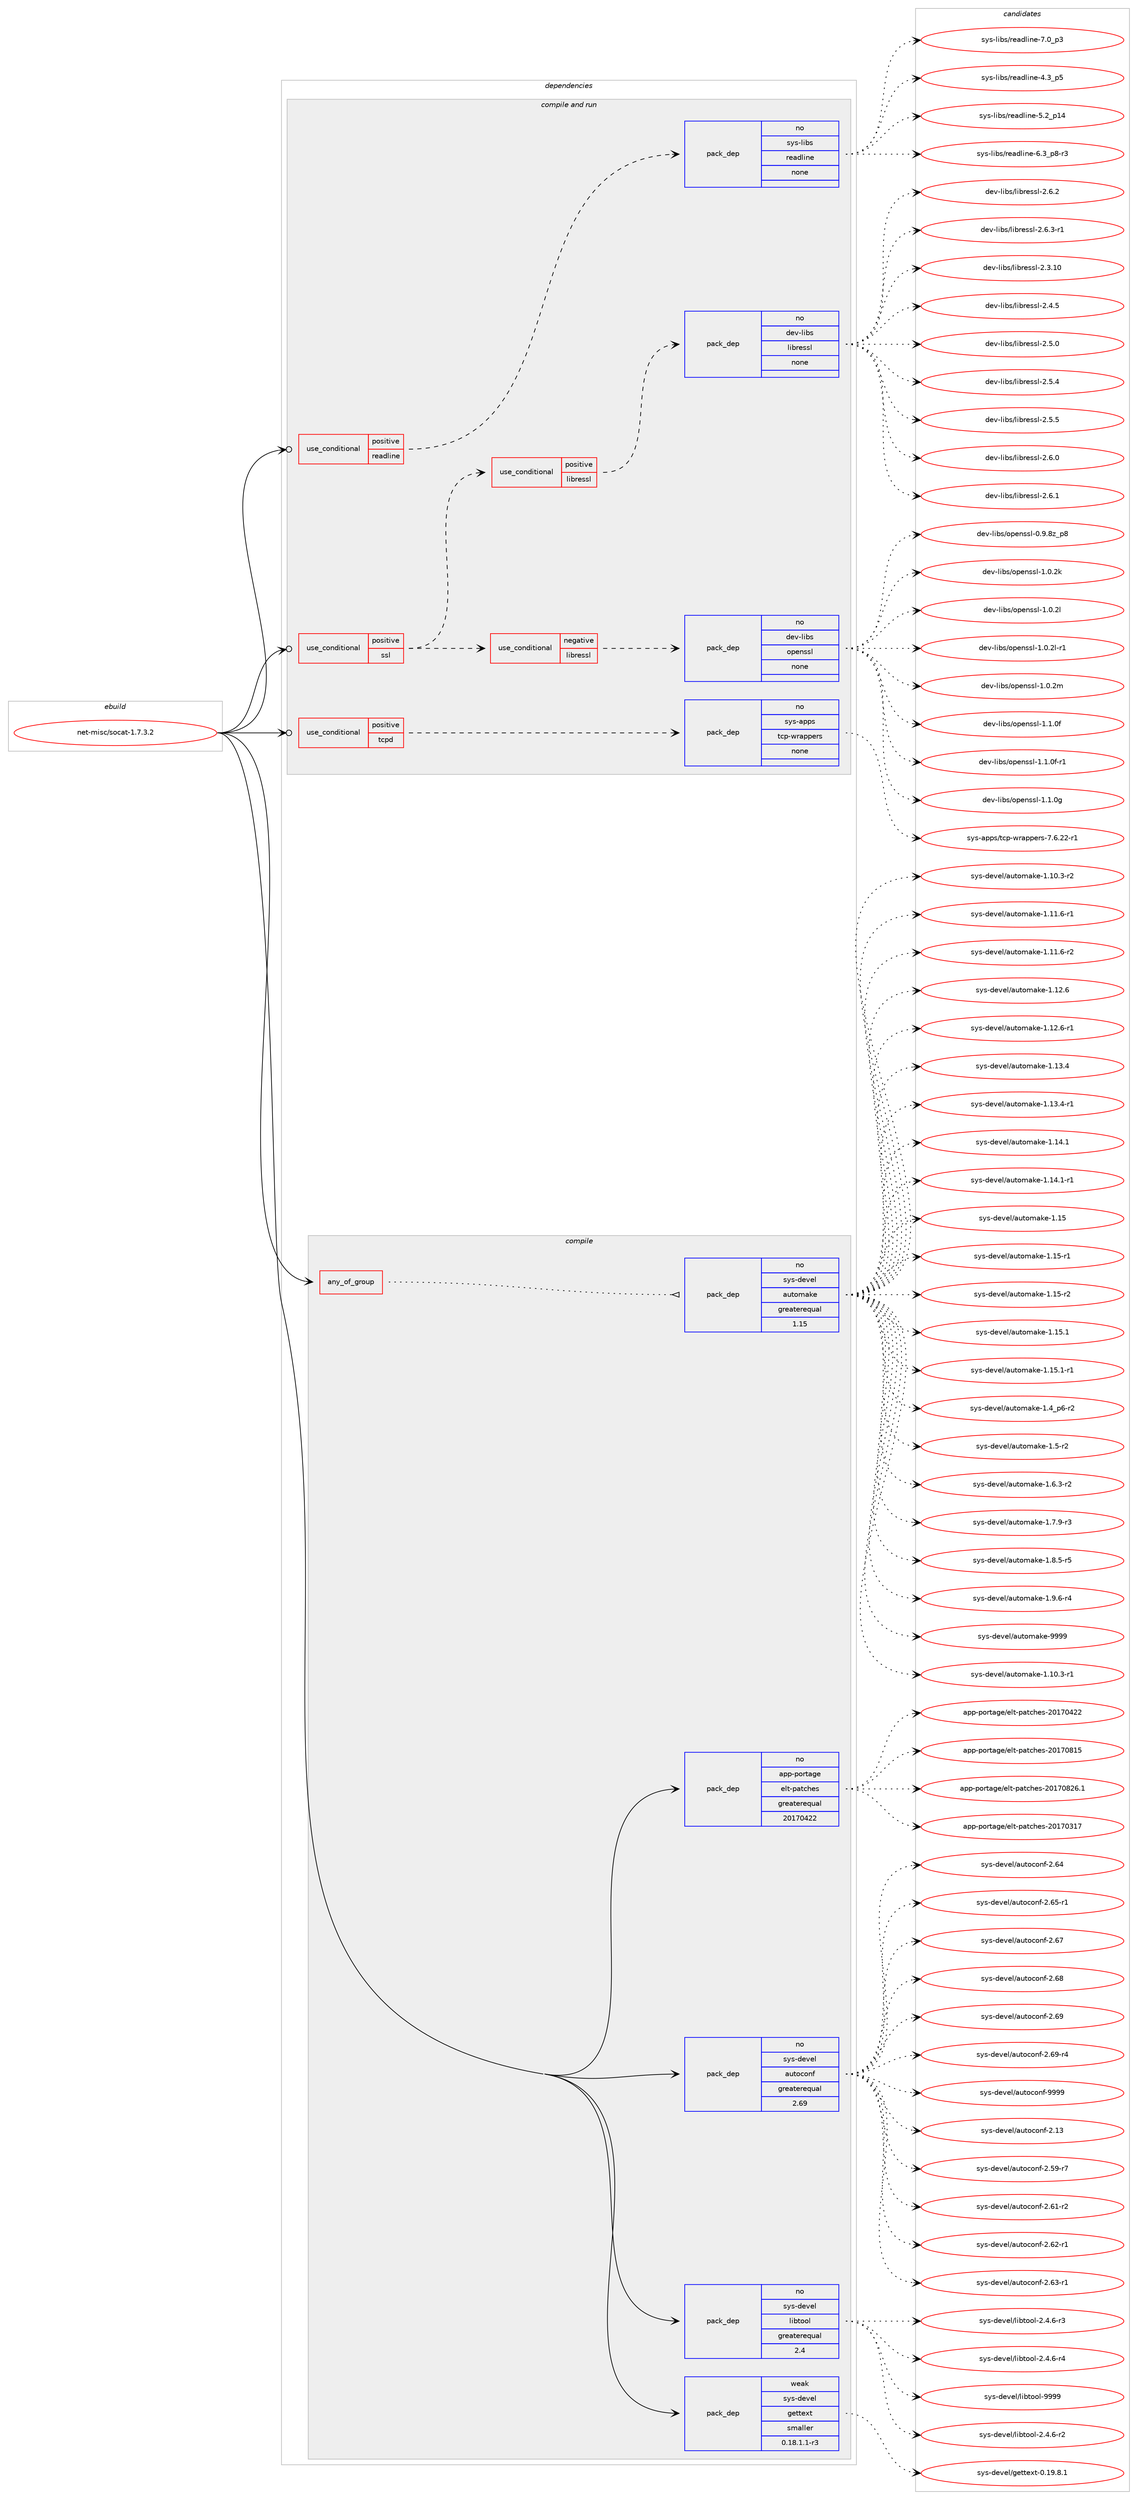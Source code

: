 digraph prolog {

# *************
# Graph options
# *************

newrank=true;
concentrate=true;
compound=true;
graph [rankdir=LR,fontname=Helvetica,fontsize=10,ranksep=1.5];#, ranksep=2.5, nodesep=0.2];
edge  [arrowhead=vee];
node  [fontname=Helvetica,fontsize=10];

# **********
# The ebuild
# **********

subgraph cluster_leftcol {
color=gray;
rank=same;
label=<<i>ebuild</i>>;
id [label="net-misc/socat-1.7.3.2", color=red, width=4, href="../net-misc/socat-1.7.3.2.svg"];
}

# ****************
# The dependencies
# ****************

subgraph cluster_midcol {
color=gray;
label=<<i>dependencies</i>>;
subgraph cluster_compile {
fillcolor="#eeeeee";
style=filled;
label=<<i>compile</i>>;
subgraph any7148 {
dependency430438 [label=<<TABLE BORDER="0" CELLBORDER="1" CELLSPACING="0" CELLPADDING="4"><TR><TD CELLPADDING="10">any_of_group</TD></TR></TABLE>>, shape=none, color=red];subgraph pack316586 {
dependency430439 [label=<<TABLE BORDER="0" CELLBORDER="1" CELLSPACING="0" CELLPADDING="4" WIDTH="220"><TR><TD ROWSPAN="6" CELLPADDING="30">pack_dep</TD></TR><TR><TD WIDTH="110">no</TD></TR><TR><TD>sys-devel</TD></TR><TR><TD>automake</TD></TR><TR><TD>greaterequal</TD></TR><TR><TD>1.15</TD></TR></TABLE>>, shape=none, color=blue];
}
dependency430438:e -> dependency430439:w [weight=20,style="dotted",arrowhead="oinv"];
}
id:e -> dependency430438:w [weight=20,style="solid",arrowhead="vee"];
subgraph pack316587 {
dependency430440 [label=<<TABLE BORDER="0" CELLBORDER="1" CELLSPACING="0" CELLPADDING="4" WIDTH="220"><TR><TD ROWSPAN="6" CELLPADDING="30">pack_dep</TD></TR><TR><TD WIDTH="110">no</TD></TR><TR><TD>app-portage</TD></TR><TR><TD>elt-patches</TD></TR><TR><TD>greaterequal</TD></TR><TR><TD>20170422</TD></TR></TABLE>>, shape=none, color=blue];
}
id:e -> dependency430440:w [weight=20,style="solid",arrowhead="vee"];
subgraph pack316588 {
dependency430441 [label=<<TABLE BORDER="0" CELLBORDER="1" CELLSPACING="0" CELLPADDING="4" WIDTH="220"><TR><TD ROWSPAN="6" CELLPADDING="30">pack_dep</TD></TR><TR><TD WIDTH="110">no</TD></TR><TR><TD>sys-devel</TD></TR><TR><TD>autoconf</TD></TR><TR><TD>greaterequal</TD></TR><TR><TD>2.69</TD></TR></TABLE>>, shape=none, color=blue];
}
id:e -> dependency430441:w [weight=20,style="solid",arrowhead="vee"];
subgraph pack316589 {
dependency430442 [label=<<TABLE BORDER="0" CELLBORDER="1" CELLSPACING="0" CELLPADDING="4" WIDTH="220"><TR><TD ROWSPAN="6" CELLPADDING="30">pack_dep</TD></TR><TR><TD WIDTH="110">no</TD></TR><TR><TD>sys-devel</TD></TR><TR><TD>libtool</TD></TR><TR><TD>greaterequal</TD></TR><TR><TD>2.4</TD></TR></TABLE>>, shape=none, color=blue];
}
id:e -> dependency430442:w [weight=20,style="solid",arrowhead="vee"];
subgraph pack316590 {
dependency430443 [label=<<TABLE BORDER="0" CELLBORDER="1" CELLSPACING="0" CELLPADDING="4" WIDTH="220"><TR><TD ROWSPAN="6" CELLPADDING="30">pack_dep</TD></TR><TR><TD WIDTH="110">weak</TD></TR><TR><TD>sys-devel</TD></TR><TR><TD>gettext</TD></TR><TR><TD>smaller</TD></TR><TR><TD>0.18.1.1-r3</TD></TR></TABLE>>, shape=none, color=blue];
}
id:e -> dependency430443:w [weight=20,style="solid",arrowhead="vee"];
}
subgraph cluster_compileandrun {
fillcolor="#eeeeee";
style=filled;
label=<<i>compile and run</i>>;
subgraph cond106473 {
dependency430444 [label=<<TABLE BORDER="0" CELLBORDER="1" CELLSPACING="0" CELLPADDING="4"><TR><TD ROWSPAN="3" CELLPADDING="10">use_conditional</TD></TR><TR><TD>positive</TD></TR><TR><TD>readline</TD></TR></TABLE>>, shape=none, color=red];
subgraph pack316591 {
dependency430445 [label=<<TABLE BORDER="0" CELLBORDER="1" CELLSPACING="0" CELLPADDING="4" WIDTH="220"><TR><TD ROWSPAN="6" CELLPADDING="30">pack_dep</TD></TR><TR><TD WIDTH="110">no</TD></TR><TR><TD>sys-libs</TD></TR><TR><TD>readline</TD></TR><TR><TD>none</TD></TR><TR><TD></TD></TR></TABLE>>, shape=none, color=blue];
}
dependency430444:e -> dependency430445:w [weight=20,style="dashed",arrowhead="vee"];
}
id:e -> dependency430444:w [weight=20,style="solid",arrowhead="odotvee"];
subgraph cond106474 {
dependency430446 [label=<<TABLE BORDER="0" CELLBORDER="1" CELLSPACING="0" CELLPADDING="4"><TR><TD ROWSPAN="3" CELLPADDING="10">use_conditional</TD></TR><TR><TD>positive</TD></TR><TR><TD>ssl</TD></TR></TABLE>>, shape=none, color=red];
subgraph cond106475 {
dependency430447 [label=<<TABLE BORDER="0" CELLBORDER="1" CELLSPACING="0" CELLPADDING="4"><TR><TD ROWSPAN="3" CELLPADDING="10">use_conditional</TD></TR><TR><TD>negative</TD></TR><TR><TD>libressl</TD></TR></TABLE>>, shape=none, color=red];
subgraph pack316592 {
dependency430448 [label=<<TABLE BORDER="0" CELLBORDER="1" CELLSPACING="0" CELLPADDING="4" WIDTH="220"><TR><TD ROWSPAN="6" CELLPADDING="30">pack_dep</TD></TR><TR><TD WIDTH="110">no</TD></TR><TR><TD>dev-libs</TD></TR><TR><TD>openssl</TD></TR><TR><TD>none</TD></TR><TR><TD></TD></TR></TABLE>>, shape=none, color=blue];
}
dependency430447:e -> dependency430448:w [weight=20,style="dashed",arrowhead="vee"];
}
dependency430446:e -> dependency430447:w [weight=20,style="dashed",arrowhead="vee"];
subgraph cond106476 {
dependency430449 [label=<<TABLE BORDER="0" CELLBORDER="1" CELLSPACING="0" CELLPADDING="4"><TR><TD ROWSPAN="3" CELLPADDING="10">use_conditional</TD></TR><TR><TD>positive</TD></TR><TR><TD>libressl</TD></TR></TABLE>>, shape=none, color=red];
subgraph pack316593 {
dependency430450 [label=<<TABLE BORDER="0" CELLBORDER="1" CELLSPACING="0" CELLPADDING="4" WIDTH="220"><TR><TD ROWSPAN="6" CELLPADDING="30">pack_dep</TD></TR><TR><TD WIDTH="110">no</TD></TR><TR><TD>dev-libs</TD></TR><TR><TD>libressl</TD></TR><TR><TD>none</TD></TR><TR><TD></TD></TR></TABLE>>, shape=none, color=blue];
}
dependency430449:e -> dependency430450:w [weight=20,style="dashed",arrowhead="vee"];
}
dependency430446:e -> dependency430449:w [weight=20,style="dashed",arrowhead="vee"];
}
id:e -> dependency430446:w [weight=20,style="solid",arrowhead="odotvee"];
subgraph cond106477 {
dependency430451 [label=<<TABLE BORDER="0" CELLBORDER="1" CELLSPACING="0" CELLPADDING="4"><TR><TD ROWSPAN="3" CELLPADDING="10">use_conditional</TD></TR><TR><TD>positive</TD></TR><TR><TD>tcpd</TD></TR></TABLE>>, shape=none, color=red];
subgraph pack316594 {
dependency430452 [label=<<TABLE BORDER="0" CELLBORDER="1" CELLSPACING="0" CELLPADDING="4" WIDTH="220"><TR><TD ROWSPAN="6" CELLPADDING="30">pack_dep</TD></TR><TR><TD WIDTH="110">no</TD></TR><TR><TD>sys-apps</TD></TR><TR><TD>tcp-wrappers</TD></TR><TR><TD>none</TD></TR><TR><TD></TD></TR></TABLE>>, shape=none, color=blue];
}
dependency430451:e -> dependency430452:w [weight=20,style="dashed",arrowhead="vee"];
}
id:e -> dependency430451:w [weight=20,style="solid",arrowhead="odotvee"];
}
subgraph cluster_run {
fillcolor="#eeeeee";
style=filled;
label=<<i>run</i>>;
}
}

# **************
# The candidates
# **************

subgraph cluster_choices {
rank=same;
color=gray;
label=<<i>candidates</i>>;

subgraph choice316586 {
color=black;
nodesep=1;
choice11512111545100101118101108479711711611110997107101454946494846514511449 [label="sys-devel/automake-1.10.3-r1", color=red, width=4,href="../sys-devel/automake-1.10.3-r1.svg"];
choice11512111545100101118101108479711711611110997107101454946494846514511450 [label="sys-devel/automake-1.10.3-r2", color=red, width=4,href="../sys-devel/automake-1.10.3-r2.svg"];
choice11512111545100101118101108479711711611110997107101454946494946544511449 [label="sys-devel/automake-1.11.6-r1", color=red, width=4,href="../sys-devel/automake-1.11.6-r1.svg"];
choice11512111545100101118101108479711711611110997107101454946494946544511450 [label="sys-devel/automake-1.11.6-r2", color=red, width=4,href="../sys-devel/automake-1.11.6-r2.svg"];
choice1151211154510010111810110847971171161111099710710145494649504654 [label="sys-devel/automake-1.12.6", color=red, width=4,href="../sys-devel/automake-1.12.6.svg"];
choice11512111545100101118101108479711711611110997107101454946495046544511449 [label="sys-devel/automake-1.12.6-r1", color=red, width=4,href="../sys-devel/automake-1.12.6-r1.svg"];
choice1151211154510010111810110847971171161111099710710145494649514652 [label="sys-devel/automake-1.13.4", color=red, width=4,href="../sys-devel/automake-1.13.4.svg"];
choice11512111545100101118101108479711711611110997107101454946495146524511449 [label="sys-devel/automake-1.13.4-r1", color=red, width=4,href="../sys-devel/automake-1.13.4-r1.svg"];
choice1151211154510010111810110847971171161111099710710145494649524649 [label="sys-devel/automake-1.14.1", color=red, width=4,href="../sys-devel/automake-1.14.1.svg"];
choice11512111545100101118101108479711711611110997107101454946495246494511449 [label="sys-devel/automake-1.14.1-r1", color=red, width=4,href="../sys-devel/automake-1.14.1-r1.svg"];
choice115121115451001011181011084797117116111109971071014549464953 [label="sys-devel/automake-1.15", color=red, width=4,href="../sys-devel/automake-1.15.svg"];
choice1151211154510010111810110847971171161111099710710145494649534511449 [label="sys-devel/automake-1.15-r1", color=red, width=4,href="../sys-devel/automake-1.15-r1.svg"];
choice1151211154510010111810110847971171161111099710710145494649534511450 [label="sys-devel/automake-1.15-r2", color=red, width=4,href="../sys-devel/automake-1.15-r2.svg"];
choice1151211154510010111810110847971171161111099710710145494649534649 [label="sys-devel/automake-1.15.1", color=red, width=4,href="../sys-devel/automake-1.15.1.svg"];
choice11512111545100101118101108479711711611110997107101454946495346494511449 [label="sys-devel/automake-1.15.1-r1", color=red, width=4,href="../sys-devel/automake-1.15.1-r1.svg"];
choice115121115451001011181011084797117116111109971071014549465295112544511450 [label="sys-devel/automake-1.4_p6-r2", color=red, width=4,href="../sys-devel/automake-1.4_p6-r2.svg"];
choice11512111545100101118101108479711711611110997107101454946534511450 [label="sys-devel/automake-1.5-r2", color=red, width=4,href="../sys-devel/automake-1.5-r2.svg"];
choice115121115451001011181011084797117116111109971071014549465446514511450 [label="sys-devel/automake-1.6.3-r2", color=red, width=4,href="../sys-devel/automake-1.6.3-r2.svg"];
choice115121115451001011181011084797117116111109971071014549465546574511451 [label="sys-devel/automake-1.7.9-r3", color=red, width=4,href="../sys-devel/automake-1.7.9-r3.svg"];
choice115121115451001011181011084797117116111109971071014549465646534511453 [label="sys-devel/automake-1.8.5-r5", color=red, width=4,href="../sys-devel/automake-1.8.5-r5.svg"];
choice115121115451001011181011084797117116111109971071014549465746544511452 [label="sys-devel/automake-1.9.6-r4", color=red, width=4,href="../sys-devel/automake-1.9.6-r4.svg"];
choice115121115451001011181011084797117116111109971071014557575757 [label="sys-devel/automake-9999", color=red, width=4,href="../sys-devel/automake-9999.svg"];
dependency430439:e -> choice11512111545100101118101108479711711611110997107101454946494846514511449:w [style=dotted,weight="100"];
dependency430439:e -> choice11512111545100101118101108479711711611110997107101454946494846514511450:w [style=dotted,weight="100"];
dependency430439:e -> choice11512111545100101118101108479711711611110997107101454946494946544511449:w [style=dotted,weight="100"];
dependency430439:e -> choice11512111545100101118101108479711711611110997107101454946494946544511450:w [style=dotted,weight="100"];
dependency430439:e -> choice1151211154510010111810110847971171161111099710710145494649504654:w [style=dotted,weight="100"];
dependency430439:e -> choice11512111545100101118101108479711711611110997107101454946495046544511449:w [style=dotted,weight="100"];
dependency430439:e -> choice1151211154510010111810110847971171161111099710710145494649514652:w [style=dotted,weight="100"];
dependency430439:e -> choice11512111545100101118101108479711711611110997107101454946495146524511449:w [style=dotted,weight="100"];
dependency430439:e -> choice1151211154510010111810110847971171161111099710710145494649524649:w [style=dotted,weight="100"];
dependency430439:e -> choice11512111545100101118101108479711711611110997107101454946495246494511449:w [style=dotted,weight="100"];
dependency430439:e -> choice115121115451001011181011084797117116111109971071014549464953:w [style=dotted,weight="100"];
dependency430439:e -> choice1151211154510010111810110847971171161111099710710145494649534511449:w [style=dotted,weight="100"];
dependency430439:e -> choice1151211154510010111810110847971171161111099710710145494649534511450:w [style=dotted,weight="100"];
dependency430439:e -> choice1151211154510010111810110847971171161111099710710145494649534649:w [style=dotted,weight="100"];
dependency430439:e -> choice11512111545100101118101108479711711611110997107101454946495346494511449:w [style=dotted,weight="100"];
dependency430439:e -> choice115121115451001011181011084797117116111109971071014549465295112544511450:w [style=dotted,weight="100"];
dependency430439:e -> choice11512111545100101118101108479711711611110997107101454946534511450:w [style=dotted,weight="100"];
dependency430439:e -> choice115121115451001011181011084797117116111109971071014549465446514511450:w [style=dotted,weight="100"];
dependency430439:e -> choice115121115451001011181011084797117116111109971071014549465546574511451:w [style=dotted,weight="100"];
dependency430439:e -> choice115121115451001011181011084797117116111109971071014549465646534511453:w [style=dotted,weight="100"];
dependency430439:e -> choice115121115451001011181011084797117116111109971071014549465746544511452:w [style=dotted,weight="100"];
dependency430439:e -> choice115121115451001011181011084797117116111109971071014557575757:w [style=dotted,weight="100"];
}
subgraph choice316587 {
color=black;
nodesep=1;
choice97112112451121111141169710310147101108116451129711699104101115455048495548514955 [label="app-portage/elt-patches-20170317", color=red, width=4,href="../app-portage/elt-patches-20170317.svg"];
choice97112112451121111141169710310147101108116451129711699104101115455048495548525050 [label="app-portage/elt-patches-20170422", color=red, width=4,href="../app-portage/elt-patches-20170422.svg"];
choice97112112451121111141169710310147101108116451129711699104101115455048495548564953 [label="app-portage/elt-patches-20170815", color=red, width=4,href="../app-portage/elt-patches-20170815.svg"];
choice971121124511211111411697103101471011081164511297116991041011154550484955485650544649 [label="app-portage/elt-patches-20170826.1", color=red, width=4,href="../app-portage/elt-patches-20170826.1.svg"];
dependency430440:e -> choice97112112451121111141169710310147101108116451129711699104101115455048495548514955:w [style=dotted,weight="100"];
dependency430440:e -> choice97112112451121111141169710310147101108116451129711699104101115455048495548525050:w [style=dotted,weight="100"];
dependency430440:e -> choice97112112451121111141169710310147101108116451129711699104101115455048495548564953:w [style=dotted,weight="100"];
dependency430440:e -> choice971121124511211111411697103101471011081164511297116991041011154550484955485650544649:w [style=dotted,weight="100"];
}
subgraph choice316588 {
color=black;
nodesep=1;
choice115121115451001011181011084797117116111991111101024550464951 [label="sys-devel/autoconf-2.13", color=red, width=4,href="../sys-devel/autoconf-2.13.svg"];
choice1151211154510010111810110847971171161119911111010245504653574511455 [label="sys-devel/autoconf-2.59-r7", color=red, width=4,href="../sys-devel/autoconf-2.59-r7.svg"];
choice1151211154510010111810110847971171161119911111010245504654494511450 [label="sys-devel/autoconf-2.61-r2", color=red, width=4,href="../sys-devel/autoconf-2.61-r2.svg"];
choice1151211154510010111810110847971171161119911111010245504654504511449 [label="sys-devel/autoconf-2.62-r1", color=red, width=4,href="../sys-devel/autoconf-2.62-r1.svg"];
choice1151211154510010111810110847971171161119911111010245504654514511449 [label="sys-devel/autoconf-2.63-r1", color=red, width=4,href="../sys-devel/autoconf-2.63-r1.svg"];
choice115121115451001011181011084797117116111991111101024550465452 [label="sys-devel/autoconf-2.64", color=red, width=4,href="../sys-devel/autoconf-2.64.svg"];
choice1151211154510010111810110847971171161119911111010245504654534511449 [label="sys-devel/autoconf-2.65-r1", color=red, width=4,href="../sys-devel/autoconf-2.65-r1.svg"];
choice115121115451001011181011084797117116111991111101024550465455 [label="sys-devel/autoconf-2.67", color=red, width=4,href="../sys-devel/autoconf-2.67.svg"];
choice115121115451001011181011084797117116111991111101024550465456 [label="sys-devel/autoconf-2.68", color=red, width=4,href="../sys-devel/autoconf-2.68.svg"];
choice115121115451001011181011084797117116111991111101024550465457 [label="sys-devel/autoconf-2.69", color=red, width=4,href="../sys-devel/autoconf-2.69.svg"];
choice1151211154510010111810110847971171161119911111010245504654574511452 [label="sys-devel/autoconf-2.69-r4", color=red, width=4,href="../sys-devel/autoconf-2.69-r4.svg"];
choice115121115451001011181011084797117116111991111101024557575757 [label="sys-devel/autoconf-9999", color=red, width=4,href="../sys-devel/autoconf-9999.svg"];
dependency430441:e -> choice115121115451001011181011084797117116111991111101024550464951:w [style=dotted,weight="100"];
dependency430441:e -> choice1151211154510010111810110847971171161119911111010245504653574511455:w [style=dotted,weight="100"];
dependency430441:e -> choice1151211154510010111810110847971171161119911111010245504654494511450:w [style=dotted,weight="100"];
dependency430441:e -> choice1151211154510010111810110847971171161119911111010245504654504511449:w [style=dotted,weight="100"];
dependency430441:e -> choice1151211154510010111810110847971171161119911111010245504654514511449:w [style=dotted,weight="100"];
dependency430441:e -> choice115121115451001011181011084797117116111991111101024550465452:w [style=dotted,weight="100"];
dependency430441:e -> choice1151211154510010111810110847971171161119911111010245504654534511449:w [style=dotted,weight="100"];
dependency430441:e -> choice115121115451001011181011084797117116111991111101024550465455:w [style=dotted,weight="100"];
dependency430441:e -> choice115121115451001011181011084797117116111991111101024550465456:w [style=dotted,weight="100"];
dependency430441:e -> choice115121115451001011181011084797117116111991111101024550465457:w [style=dotted,weight="100"];
dependency430441:e -> choice1151211154510010111810110847971171161119911111010245504654574511452:w [style=dotted,weight="100"];
dependency430441:e -> choice115121115451001011181011084797117116111991111101024557575757:w [style=dotted,weight="100"];
}
subgraph choice316589 {
color=black;
nodesep=1;
choice1151211154510010111810110847108105981161111111084550465246544511450 [label="sys-devel/libtool-2.4.6-r2", color=red, width=4,href="../sys-devel/libtool-2.4.6-r2.svg"];
choice1151211154510010111810110847108105981161111111084550465246544511451 [label="sys-devel/libtool-2.4.6-r3", color=red, width=4,href="../sys-devel/libtool-2.4.6-r3.svg"];
choice1151211154510010111810110847108105981161111111084550465246544511452 [label="sys-devel/libtool-2.4.6-r4", color=red, width=4,href="../sys-devel/libtool-2.4.6-r4.svg"];
choice1151211154510010111810110847108105981161111111084557575757 [label="sys-devel/libtool-9999", color=red, width=4,href="../sys-devel/libtool-9999.svg"];
dependency430442:e -> choice1151211154510010111810110847108105981161111111084550465246544511450:w [style=dotted,weight="100"];
dependency430442:e -> choice1151211154510010111810110847108105981161111111084550465246544511451:w [style=dotted,weight="100"];
dependency430442:e -> choice1151211154510010111810110847108105981161111111084550465246544511452:w [style=dotted,weight="100"];
dependency430442:e -> choice1151211154510010111810110847108105981161111111084557575757:w [style=dotted,weight="100"];
}
subgraph choice316590 {
color=black;
nodesep=1;
choice1151211154510010111810110847103101116116101120116454846495746564649 [label="sys-devel/gettext-0.19.8.1", color=red, width=4,href="../sys-devel/gettext-0.19.8.1.svg"];
dependency430443:e -> choice1151211154510010111810110847103101116116101120116454846495746564649:w [style=dotted,weight="100"];
}
subgraph choice316591 {
color=black;
nodesep=1;
choice11512111545108105981154711410197100108105110101455246519511253 [label="sys-libs/readline-4.3_p5", color=red, width=4,href="../sys-libs/readline-4.3_p5.svg"];
choice1151211154510810598115471141019710010810511010145534650951124952 [label="sys-libs/readline-5.2_p14", color=red, width=4,href="../sys-libs/readline-5.2_p14.svg"];
choice115121115451081059811547114101971001081051101014554465195112564511451 [label="sys-libs/readline-6.3_p8-r3", color=red, width=4,href="../sys-libs/readline-6.3_p8-r3.svg"];
choice11512111545108105981154711410197100108105110101455546489511251 [label="sys-libs/readline-7.0_p3", color=red, width=4,href="../sys-libs/readline-7.0_p3.svg"];
dependency430445:e -> choice11512111545108105981154711410197100108105110101455246519511253:w [style=dotted,weight="100"];
dependency430445:e -> choice1151211154510810598115471141019710010810511010145534650951124952:w [style=dotted,weight="100"];
dependency430445:e -> choice115121115451081059811547114101971001081051101014554465195112564511451:w [style=dotted,weight="100"];
dependency430445:e -> choice11512111545108105981154711410197100108105110101455546489511251:w [style=dotted,weight="100"];
}
subgraph choice316592 {
color=black;
nodesep=1;
choice1001011184510810598115471111121011101151151084548465746561229511256 [label="dev-libs/openssl-0.9.8z_p8", color=red, width=4,href="../dev-libs/openssl-0.9.8z_p8.svg"];
choice100101118451081059811547111112101110115115108454946484650107 [label="dev-libs/openssl-1.0.2k", color=red, width=4,href="../dev-libs/openssl-1.0.2k.svg"];
choice100101118451081059811547111112101110115115108454946484650108 [label="dev-libs/openssl-1.0.2l", color=red, width=4,href="../dev-libs/openssl-1.0.2l.svg"];
choice1001011184510810598115471111121011101151151084549464846501084511449 [label="dev-libs/openssl-1.0.2l-r1", color=red, width=4,href="../dev-libs/openssl-1.0.2l-r1.svg"];
choice100101118451081059811547111112101110115115108454946484650109 [label="dev-libs/openssl-1.0.2m", color=red, width=4,href="../dev-libs/openssl-1.0.2m.svg"];
choice100101118451081059811547111112101110115115108454946494648102 [label="dev-libs/openssl-1.1.0f", color=red, width=4,href="../dev-libs/openssl-1.1.0f.svg"];
choice1001011184510810598115471111121011101151151084549464946481024511449 [label="dev-libs/openssl-1.1.0f-r1", color=red, width=4,href="../dev-libs/openssl-1.1.0f-r1.svg"];
choice100101118451081059811547111112101110115115108454946494648103 [label="dev-libs/openssl-1.1.0g", color=red, width=4,href="../dev-libs/openssl-1.1.0g.svg"];
dependency430448:e -> choice1001011184510810598115471111121011101151151084548465746561229511256:w [style=dotted,weight="100"];
dependency430448:e -> choice100101118451081059811547111112101110115115108454946484650107:w [style=dotted,weight="100"];
dependency430448:e -> choice100101118451081059811547111112101110115115108454946484650108:w [style=dotted,weight="100"];
dependency430448:e -> choice1001011184510810598115471111121011101151151084549464846501084511449:w [style=dotted,weight="100"];
dependency430448:e -> choice100101118451081059811547111112101110115115108454946484650109:w [style=dotted,weight="100"];
dependency430448:e -> choice100101118451081059811547111112101110115115108454946494648102:w [style=dotted,weight="100"];
dependency430448:e -> choice1001011184510810598115471111121011101151151084549464946481024511449:w [style=dotted,weight="100"];
dependency430448:e -> choice100101118451081059811547111112101110115115108454946494648103:w [style=dotted,weight="100"];
}
subgraph choice316593 {
color=black;
nodesep=1;
choice1001011184510810598115471081059811410111511510845504651464948 [label="dev-libs/libressl-2.3.10", color=red, width=4,href="../dev-libs/libressl-2.3.10.svg"];
choice10010111845108105981154710810598114101115115108455046524653 [label="dev-libs/libressl-2.4.5", color=red, width=4,href="../dev-libs/libressl-2.4.5.svg"];
choice10010111845108105981154710810598114101115115108455046534648 [label="dev-libs/libressl-2.5.0", color=red, width=4,href="../dev-libs/libressl-2.5.0.svg"];
choice10010111845108105981154710810598114101115115108455046534652 [label="dev-libs/libressl-2.5.4", color=red, width=4,href="../dev-libs/libressl-2.5.4.svg"];
choice10010111845108105981154710810598114101115115108455046534653 [label="dev-libs/libressl-2.5.5", color=red, width=4,href="../dev-libs/libressl-2.5.5.svg"];
choice10010111845108105981154710810598114101115115108455046544648 [label="dev-libs/libressl-2.6.0", color=red, width=4,href="../dev-libs/libressl-2.6.0.svg"];
choice10010111845108105981154710810598114101115115108455046544649 [label="dev-libs/libressl-2.6.1", color=red, width=4,href="../dev-libs/libressl-2.6.1.svg"];
choice10010111845108105981154710810598114101115115108455046544650 [label="dev-libs/libressl-2.6.2", color=red, width=4,href="../dev-libs/libressl-2.6.2.svg"];
choice100101118451081059811547108105981141011151151084550465446514511449 [label="dev-libs/libressl-2.6.3-r1", color=red, width=4,href="../dev-libs/libressl-2.6.3-r1.svg"];
dependency430450:e -> choice1001011184510810598115471081059811410111511510845504651464948:w [style=dotted,weight="100"];
dependency430450:e -> choice10010111845108105981154710810598114101115115108455046524653:w [style=dotted,weight="100"];
dependency430450:e -> choice10010111845108105981154710810598114101115115108455046534648:w [style=dotted,weight="100"];
dependency430450:e -> choice10010111845108105981154710810598114101115115108455046534652:w [style=dotted,weight="100"];
dependency430450:e -> choice10010111845108105981154710810598114101115115108455046534653:w [style=dotted,weight="100"];
dependency430450:e -> choice10010111845108105981154710810598114101115115108455046544648:w [style=dotted,weight="100"];
dependency430450:e -> choice10010111845108105981154710810598114101115115108455046544649:w [style=dotted,weight="100"];
dependency430450:e -> choice10010111845108105981154710810598114101115115108455046544650:w [style=dotted,weight="100"];
dependency430450:e -> choice100101118451081059811547108105981141011151151084550465446514511449:w [style=dotted,weight="100"];
}
subgraph choice316594 {
color=black;
nodesep=1;
choice115121115459711211211547116991124511911497112112101114115455546544650504511449 [label="sys-apps/tcp-wrappers-7.6.22-r1", color=red, width=4,href="../sys-apps/tcp-wrappers-7.6.22-r1.svg"];
dependency430452:e -> choice115121115459711211211547116991124511911497112112101114115455546544650504511449:w [style=dotted,weight="100"];
}
}

}
